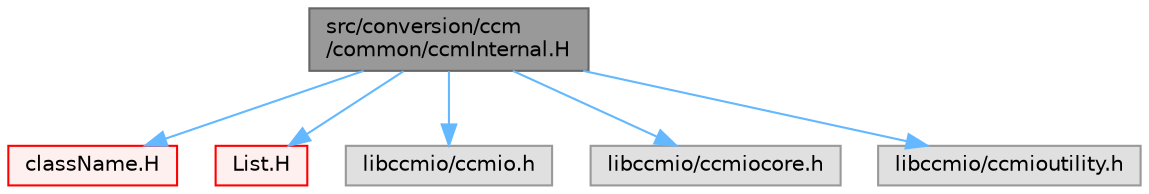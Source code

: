 digraph "src/conversion/ccm/common/ccmInternal.H"
{
 // LATEX_PDF_SIZE
  bgcolor="transparent";
  edge [fontname=Helvetica,fontsize=10,labelfontname=Helvetica,labelfontsize=10];
  node [fontname=Helvetica,fontsize=10,shape=box,height=0.2,width=0.4];
  Node1 [id="Node000001",label="src/conversion/ccm\l/common/ccmInternal.H",height=0.2,width=0.4,color="gray40", fillcolor="grey60", style="filled", fontcolor="black",tooltip="Internal bits for wrapping libccmio - do not use directly."];
  Node1 -> Node2 [id="edge1_Node000001_Node000002",color="steelblue1",style="solid",tooltip=" "];
  Node2 [id="Node000002",label="className.H",height=0.2,width=0.4,color="red", fillcolor="#FFF0F0", style="filled",URL="$className_8H.html",tooltip="Macro definitions for declaring ClassName(), NamespaceName(), etc."];
  Node1 -> Node29 [id="edge2_Node000001_Node000029",color="steelblue1",style="solid",tooltip=" "];
  Node29 [id="Node000029",label="List.H",height=0.2,width=0.4,color="red", fillcolor="#FFF0F0", style="filled",URL="$List_8H.html",tooltip=" "];
  Node1 -> Node91 [id="edge3_Node000001_Node000091",color="steelblue1",style="solid",tooltip=" "];
  Node91 [id="Node000091",label="libccmio/ccmio.h",height=0.2,width=0.4,color="grey60", fillcolor="#E0E0E0", style="filled",tooltip=" "];
  Node1 -> Node92 [id="edge4_Node000001_Node000092",color="steelblue1",style="solid",tooltip=" "];
  Node92 [id="Node000092",label="libccmio/ccmiocore.h",height=0.2,width=0.4,color="grey60", fillcolor="#E0E0E0", style="filled",tooltip=" "];
  Node1 -> Node93 [id="edge5_Node000001_Node000093",color="steelblue1",style="solid",tooltip=" "];
  Node93 [id="Node000093",label="libccmio/ccmioutility.h",height=0.2,width=0.4,color="grey60", fillcolor="#E0E0E0", style="filled",tooltip=" "];
}
